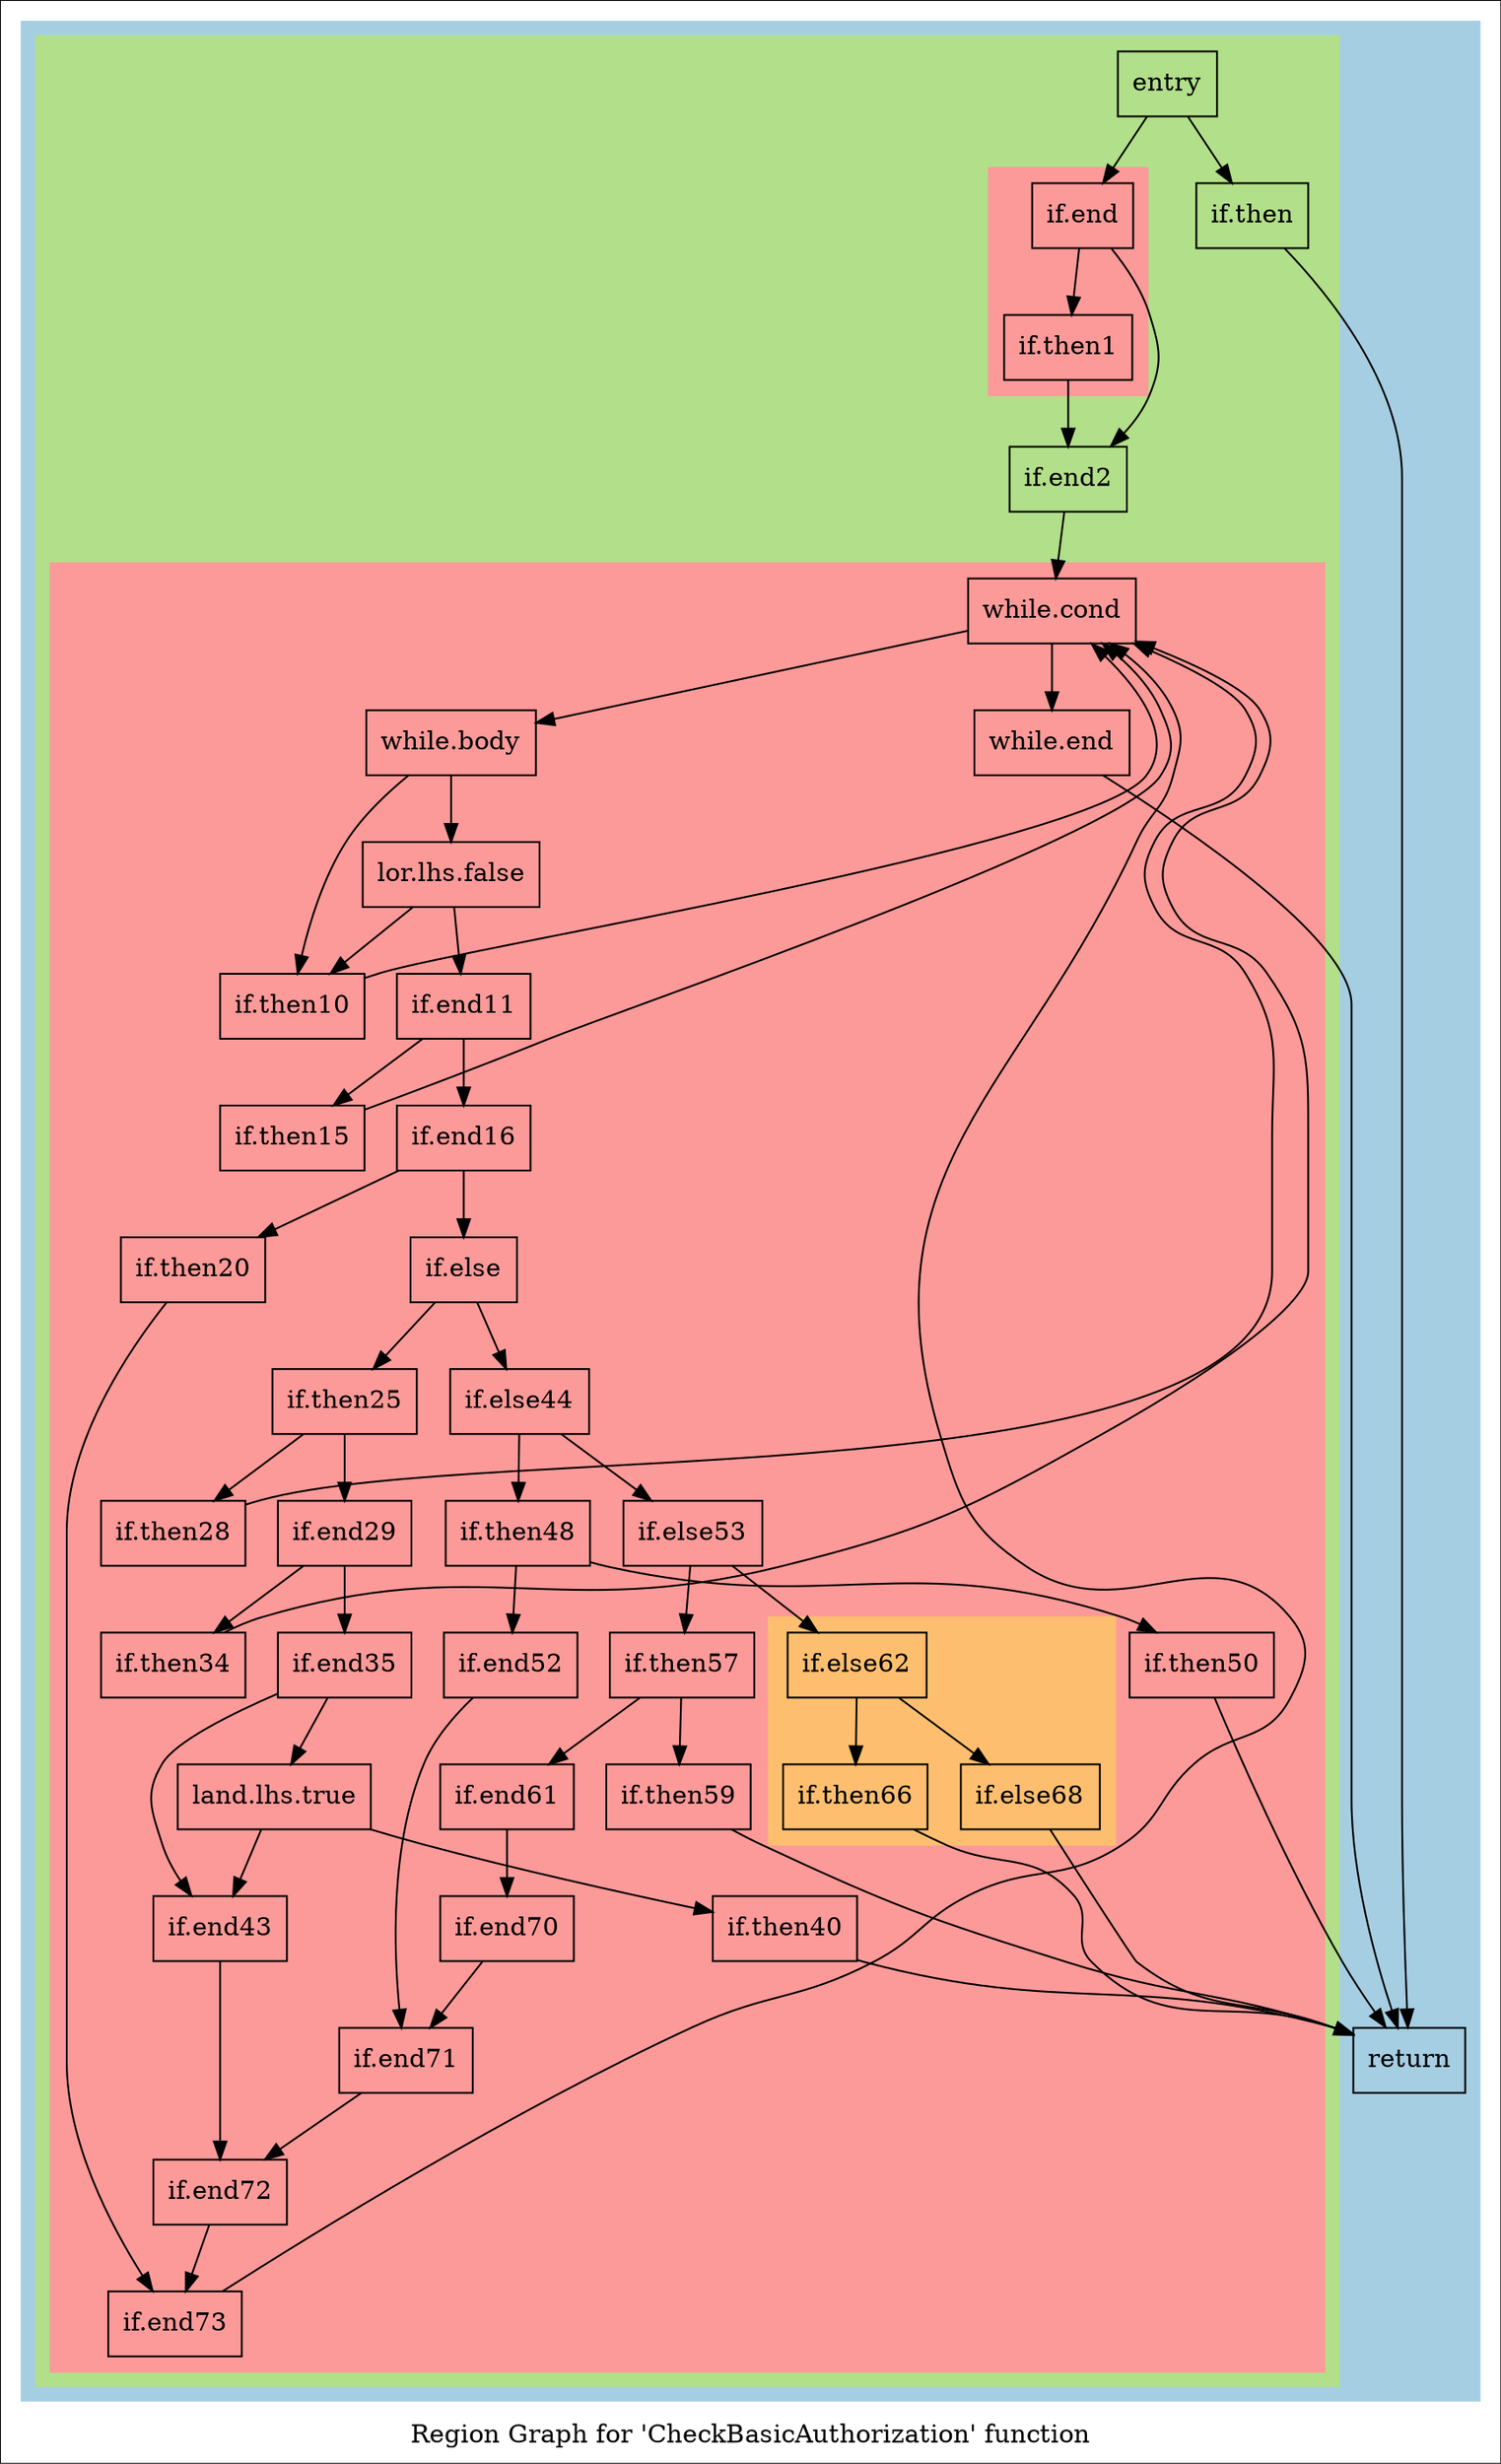 digraph "Region Graph for 'CheckBasicAuthorization' function" {
	label="Region Graph for 'CheckBasicAuthorization' function";

	Node0x9c3db0 [shape=record,label="{entry}"];
	Node0x9c3db0 -> Node0xa089f0;
	Node0x9c3db0 -> Node0xa4eb10;
	Node0xa089f0 [shape=record,label="{if.then}"];
	Node0xa089f0 -> Node0xa67db0;
	Node0xa67db0 [shape=record,label="{return}"];
	Node0xa4eb10 [shape=record,label="{if.end}"];
	Node0xa4eb10 -> Node0x9ef830;
	Node0xa4eb10 -> Node0xa455c0;
	Node0x9ef830 [shape=record,label="{if.then1}"];
	Node0x9ef830 -> Node0xa455c0;
	Node0xa455c0 [shape=record,label="{if.end2}"];
	Node0xa455c0 -> Node0x998c40;
	Node0x998c40 [shape=record,label="{while.cond}"];
	Node0x998c40 -> Node0x9f3120;
	Node0x998c40 -> Node0x9b2b10;
	Node0x9f3120 [shape=record,label="{while.body}"];
	Node0x9f3120 -> Node0xa13070;
	Node0x9f3120 -> Node0x986820;
	Node0xa13070 [shape=record,label="{if.then10}"];
	Node0xa13070 -> Node0x998c40[constraint=false];
	Node0x986820 [shape=record,label="{lor.lhs.false}"];
	Node0x986820 -> Node0xa13070;
	Node0x986820 -> Node0xa06e10;
	Node0xa06e10 [shape=record,label="{if.end11}"];
	Node0xa06e10 -> Node0xa52dc0;
	Node0xa06e10 -> Node0x9e3640;
	Node0xa52dc0 [shape=record,label="{if.then15}"];
	Node0xa52dc0 -> Node0x998c40[constraint=false];
	Node0x9e3640 [shape=record,label="{if.end16}"];
	Node0x9e3640 -> Node0x9c4230;
	Node0x9e3640 -> Node0xa49460;
	Node0x9c4230 [shape=record,label="{if.then20}"];
	Node0x9c4230 -> Node0xa23720;
	Node0xa23720 [shape=record,label="{if.end73}"];
	Node0xa23720 -> Node0x998c40[constraint=false];
	Node0xa49460 [shape=record,label="{if.else}"];
	Node0xa49460 -> Node0xa0acd0;
	Node0xa49460 -> Node0x9e4c30;
	Node0xa0acd0 [shape=record,label="{if.then25}"];
	Node0xa0acd0 -> Node0xa40530;
	Node0xa0acd0 -> Node0x9b2180;
	Node0xa40530 [shape=record,label="{if.then28}"];
	Node0xa40530 -> Node0x998c40[constraint=false];
	Node0x9b2180 [shape=record,label="{if.end29}"];
	Node0x9b2180 -> Node0x9c56f0;
	Node0x9b2180 -> Node0x9e0c40;
	Node0x9c56f0 [shape=record,label="{if.then34}"];
	Node0x9c56f0 -> Node0x998c40[constraint=false];
	Node0x9e0c40 [shape=record,label="{if.end35}"];
	Node0x9e0c40 -> Node0xa54960;
	Node0x9e0c40 -> Node0x9e7c50;
	Node0xa54960 [shape=record,label="{land.lhs.true}"];
	Node0xa54960 -> Node0xa22f70;
	Node0xa54960 -> Node0x9e7c50;
	Node0xa22f70 [shape=record,label="{if.then40}"];
	Node0xa22f70 -> Node0xa67db0;
	Node0x9e7c50 [shape=record,label="{if.end43}"];
	Node0x9e7c50 -> Node0x99d810;
	Node0x99d810 [shape=record,label="{if.end72}"];
	Node0x99d810 -> Node0xa23720;
	Node0x9e4c30 [shape=record,label="{if.else44}"];
	Node0x9e4c30 -> Node0x9ce600;
	Node0x9e4c30 -> Node0xa54ea0;
	Node0x9ce600 [shape=record,label="{if.then48}"];
	Node0x9ce600 -> Node0x9a2af0;
	Node0x9ce600 -> Node0xa44700;
	Node0x9a2af0 [shape=record,label="{if.end52}"];
	Node0x9a2af0 -> Node0x9f4280;
	Node0x9f4280 [shape=record,label="{if.end71}"];
	Node0x9f4280 -> Node0x99d810;
	Node0xa44700 [shape=record,label="{if.then50}"];
	Node0xa44700 -> Node0xa67db0;
	Node0xa54ea0 [shape=record,label="{if.else53}"];
	Node0xa54ea0 -> Node0x9dfb20;
	Node0xa54ea0 -> Node0x9a7aa0;
	Node0x9dfb20 [shape=record,label="{if.then57}"];
	Node0x9dfb20 -> Node0xa5fc20;
	Node0x9dfb20 -> Node0x9b0100;
	Node0xa5fc20 [shape=record,label="{if.end61}"];
	Node0xa5fc20 -> Node0xa0eae0;
	Node0xa0eae0 [shape=record,label="{if.end70}"];
	Node0xa0eae0 -> Node0x9f4280;
	Node0x9b0100 [shape=record,label="{if.then59}"];
	Node0x9b0100 -> Node0xa67db0;
	Node0x9a7aa0 [shape=record,label="{if.else62}"];
	Node0x9a7aa0 -> Node0x97fef0;
	Node0x9a7aa0 -> Node0xa49070;
	Node0x97fef0 [shape=record,label="{if.then66}"];
	Node0x97fef0 -> Node0xa67db0;
	Node0xa49070 [shape=record,label="{if.else68}"];
	Node0xa49070 -> Node0xa67db0;
	Node0x9b2b10 [shape=record,label="{while.end}"];
	Node0x9b2b10 -> Node0xa67db0;
	colorscheme = "paired12"
        subgraph cluster_0xa977c0 {
          label = "";
          style = filled;
          color = 1
          subgraph cluster_0x9fb9b0 {
            label = "";
            style = filled;
            color = 3
            subgraph cluster_0xa97a40 {
              label = "";
              style = filled;
              color = 5
              Node0xa4eb10;
              Node0x9ef830;
            }
            subgraph cluster_0xa64050 {
              label = "";
              style = filled;
              color = 5
              subgraph cluster_0xa65a80 {
                label = "";
                style = filled;
                color = 7
                Node0x9a7aa0;
                Node0x97fef0;
                Node0xa49070;
              }
              Node0x998c40;
              Node0x9f3120;
              Node0xa13070;
              Node0x986820;
              Node0xa06e10;
              Node0xa52dc0;
              Node0x9e3640;
              Node0x9c4230;
              Node0xa23720;
              Node0xa49460;
              Node0xa0acd0;
              Node0xa40530;
              Node0x9b2180;
              Node0x9c56f0;
              Node0x9e0c40;
              Node0xa54960;
              Node0xa22f70;
              Node0x9e7c50;
              Node0x99d810;
              Node0x9e4c30;
              Node0x9ce600;
              Node0x9a2af0;
              Node0x9f4280;
              Node0xa44700;
              Node0xa54ea0;
              Node0x9dfb20;
              Node0xa5fc20;
              Node0xa0eae0;
              Node0x9b0100;
              Node0x9b2b10;
            }
            Node0x9c3db0;
            Node0xa089f0;
            Node0xa455c0;
          }
          Node0xa67db0;
        }
}
